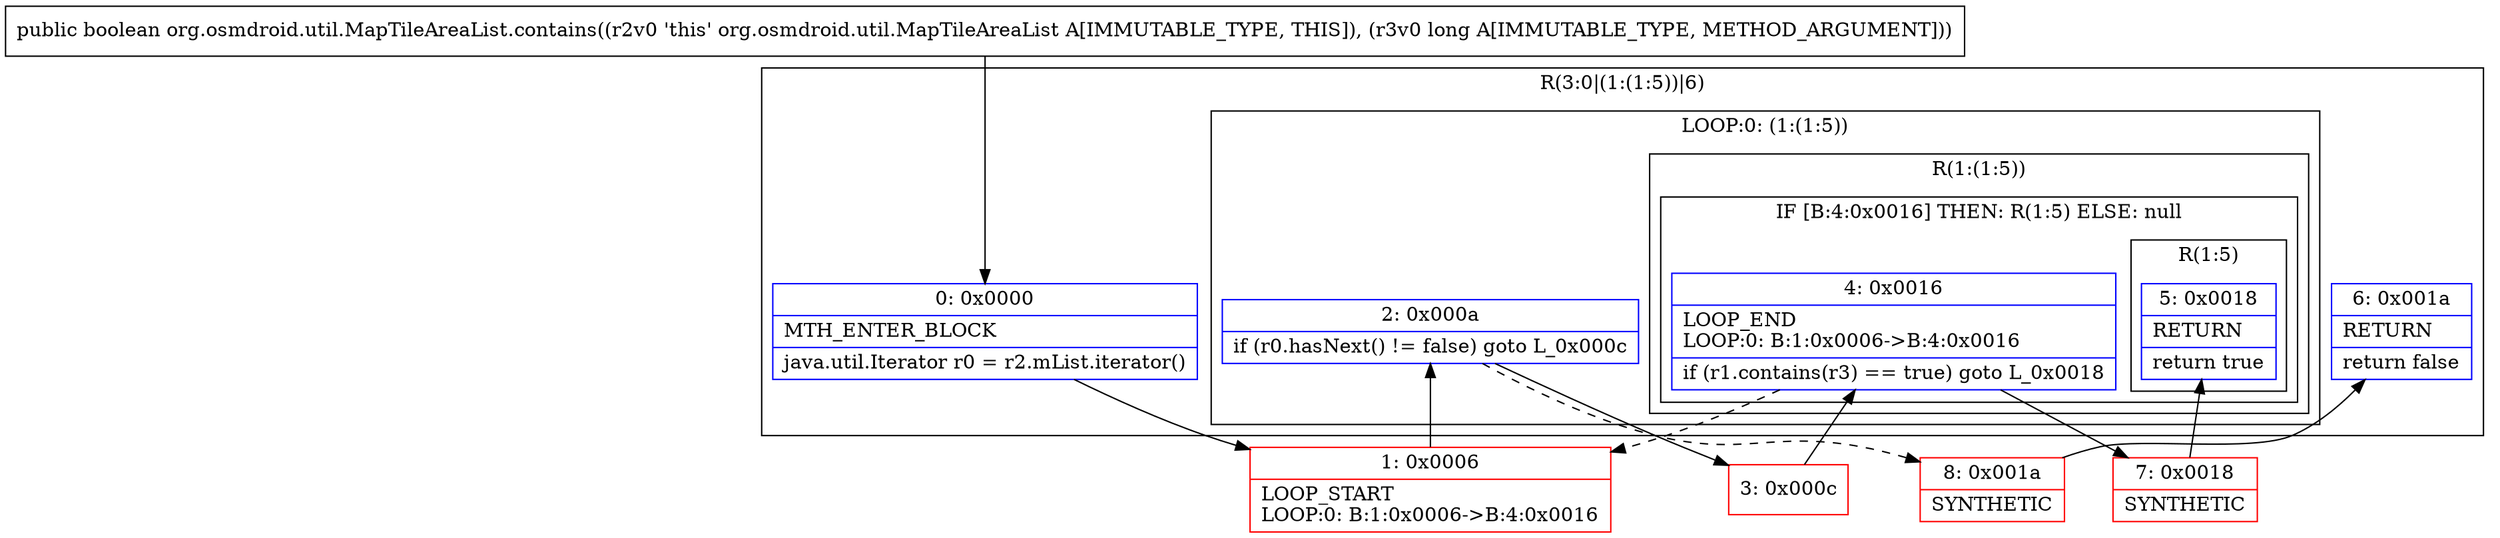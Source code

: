 digraph "CFG fororg.osmdroid.util.MapTileAreaList.contains(J)Z" {
subgraph cluster_Region_1371400846 {
label = "R(3:0|(1:(1:5))|6)";
node [shape=record,color=blue];
Node_0 [shape=record,label="{0\:\ 0x0000|MTH_ENTER_BLOCK\l|java.util.Iterator r0 = r2.mList.iterator()\l}"];
subgraph cluster_LoopRegion_2099773221 {
label = "LOOP:0: (1:(1:5))";
node [shape=record,color=blue];
Node_2 [shape=record,label="{2\:\ 0x000a|if (r0.hasNext() != false) goto L_0x000c\l}"];
subgraph cluster_Region_537855490 {
label = "R(1:(1:5))";
node [shape=record,color=blue];
subgraph cluster_IfRegion_440669576 {
label = "IF [B:4:0x0016] THEN: R(1:5) ELSE: null";
node [shape=record,color=blue];
Node_4 [shape=record,label="{4\:\ 0x0016|LOOP_END\lLOOP:0: B:1:0x0006\-\>B:4:0x0016\l|if (r1.contains(r3) == true) goto L_0x0018\l}"];
subgraph cluster_Region_613639636 {
label = "R(1:5)";
node [shape=record,color=blue];
Node_5 [shape=record,label="{5\:\ 0x0018|RETURN\l|return true\l}"];
}
}
}
}
Node_6 [shape=record,label="{6\:\ 0x001a|RETURN\l|return false\l}"];
}
Node_1 [shape=record,color=red,label="{1\:\ 0x0006|LOOP_START\lLOOP:0: B:1:0x0006\-\>B:4:0x0016\l}"];
Node_3 [shape=record,color=red,label="{3\:\ 0x000c}"];
Node_7 [shape=record,color=red,label="{7\:\ 0x0018|SYNTHETIC\l}"];
Node_8 [shape=record,color=red,label="{8\:\ 0x001a|SYNTHETIC\l}"];
MethodNode[shape=record,label="{public boolean org.osmdroid.util.MapTileAreaList.contains((r2v0 'this' org.osmdroid.util.MapTileAreaList A[IMMUTABLE_TYPE, THIS]), (r3v0 long A[IMMUTABLE_TYPE, METHOD_ARGUMENT])) }"];
MethodNode -> Node_0;
Node_0 -> Node_1;
Node_2 -> Node_3;
Node_2 -> Node_8[style=dashed];
Node_4 -> Node_1[style=dashed];
Node_4 -> Node_7;
Node_1 -> Node_2;
Node_3 -> Node_4;
Node_7 -> Node_5;
Node_8 -> Node_6;
}

